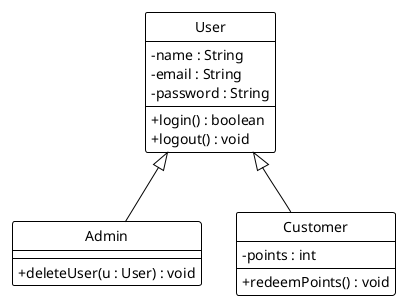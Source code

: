 @startuml
!theme plain
hide circle
skinparam classAttributeIconSize 0
skinparam class {
  IconClass false
  IconPackageStyle none
}

class User {
  - name : String
  - email : String
  - password : String
  + login() : boolean
  + logout() : void
}

class Admin {
  + deleteUser(u : User) : void
}

class Customer {
  - points : int
  + redeemPoints() : void
}

User <|-- Admin
User <|-- Customer
@enduml
